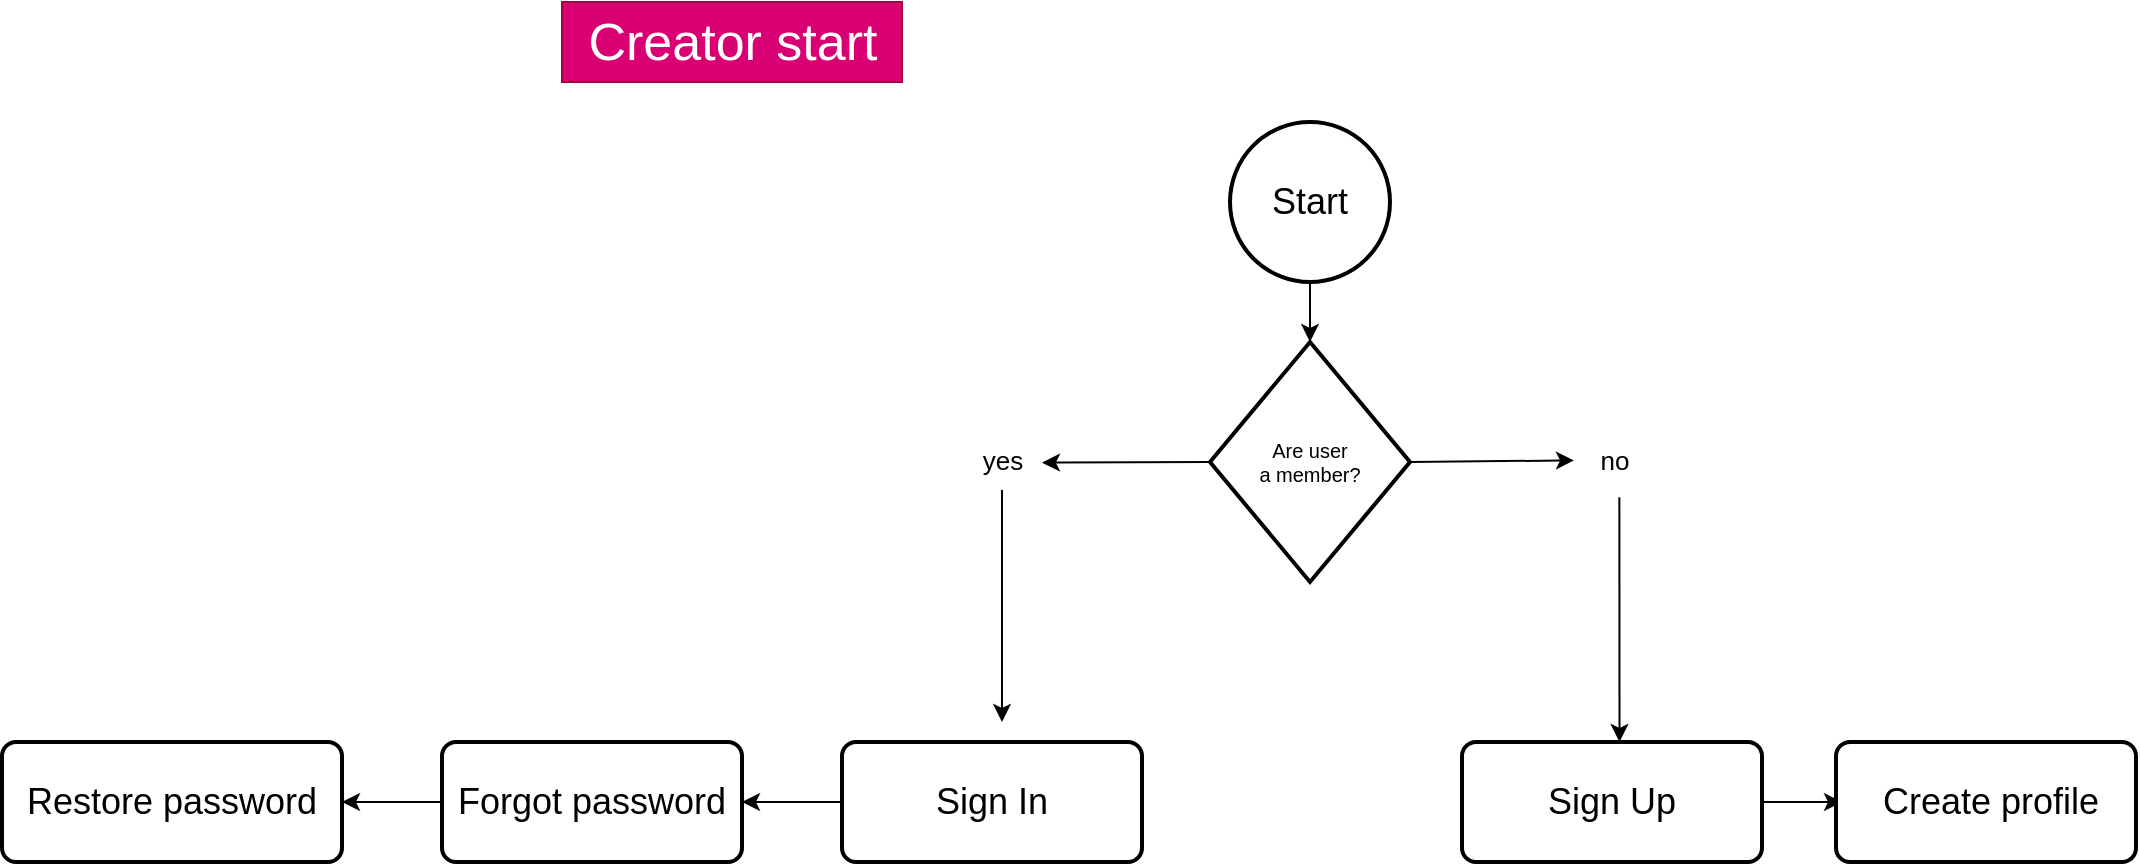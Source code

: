 <mxfile>
    <diagram id="FxFsdGjiFRNwchm3pTLs" name="Страница 1">
        <mxGraphModel dx="2121" dy="598" grid="1" gridSize="10" guides="1" tooltips="1" connect="1" arrows="1" fold="1" page="1" pageScale="1" pageWidth="827" pageHeight="1169" math="0" shadow="0">
            <root>
                <mxCell id="0"/>
                <mxCell id="1" parent="0"/>
                <mxCell id="2" value="Creator start" style="text;html=1;align=center;verticalAlign=middle;resizable=0;points=[];autosize=1;strokeColor=#A50040;fillColor=#d80073;fontColor=#ffffff;fontSize=26;" vertex="1" parent="1">
                    <mxGeometry x="40" y="60" width="170" height="40" as="geometry"/>
                </mxCell>
                <mxCell id="8" style="edgeStyle=none;html=1;exitX=0.5;exitY=1;exitDx=0;exitDy=0;exitPerimeter=0;entryX=0.5;entryY=0;entryDx=0;entryDy=0;entryPerimeter=0;fontSize=10;" edge="1" parent="1" source="3" target="5">
                    <mxGeometry relative="1" as="geometry"/>
                </mxCell>
                <mxCell id="3" value="Start" style="strokeWidth=2;html=1;shape=mxgraph.flowchart.start_2;whiteSpace=wrap;fontSize=18;" vertex="1" parent="1">
                    <mxGeometry x="374" y="120" width="80" height="80" as="geometry"/>
                </mxCell>
                <mxCell id="20" style="edgeStyle=none;html=1;exitX=0;exitY=0.5;exitDx=0;exitDy=0;entryX=1;entryY=0.5;entryDx=0;entryDy=0;fontSize=13;" edge="1" parent="1" source="4" target="6">
                    <mxGeometry relative="1" as="geometry"/>
                </mxCell>
                <mxCell id="4" value="Sign In" style="rounded=1;whiteSpace=wrap;html=1;absoluteArcSize=1;arcSize=14;strokeWidth=2;fontSize=18;" vertex="1" parent="1">
                    <mxGeometry x="180" y="430" width="150" height="60" as="geometry"/>
                </mxCell>
                <mxCell id="9" style="edgeStyle=none;html=1;exitX=0;exitY=0.5;exitDx=0;exitDy=0;exitPerimeter=0;fontSize=10;" edge="1" parent="1" source="5">
                    <mxGeometry relative="1" as="geometry">
                        <mxPoint x="280" y="290.333" as="targetPoint"/>
                    </mxGeometry>
                </mxCell>
                <mxCell id="12" style="edgeStyle=none;html=1;exitX=1;exitY=0.5;exitDx=0;exitDy=0;exitPerimeter=0;fontSize=13;" edge="1" parent="1" source="5" target="13">
                    <mxGeometry relative="1" as="geometry">
                        <mxPoint x="530" y="290.333" as="targetPoint"/>
                    </mxGeometry>
                </mxCell>
                <mxCell id="5" value="&lt;div style=&quot;font-size: 10px;&quot;&gt;Are user&lt;/div&gt;&lt;div style=&quot;font-size: 10px;&quot;&gt;a member?&lt;/div&gt;" style="strokeWidth=2;html=1;shape=mxgraph.flowchart.decision;whiteSpace=wrap;fontSize=10;" vertex="1" parent="1">
                    <mxGeometry x="364" y="230" width="100" height="120" as="geometry"/>
                </mxCell>
                <mxCell id="22" style="edgeStyle=none;html=1;exitX=0;exitY=0.5;exitDx=0;exitDy=0;entryX=1;entryY=0.5;entryDx=0;entryDy=0;fontSize=13;" edge="1" parent="1" source="6" target="7">
                    <mxGeometry relative="1" as="geometry"/>
                </mxCell>
                <mxCell id="6" value="Forgot password" style="rounded=1;whiteSpace=wrap;html=1;absoluteArcSize=1;arcSize=14;strokeWidth=2;fontSize=18;" vertex="1" parent="1">
                    <mxGeometry x="-20" y="430" width="150" height="60" as="geometry"/>
                </mxCell>
                <mxCell id="7" value="Restore password" style="rounded=1;whiteSpace=wrap;html=1;absoluteArcSize=1;arcSize=14;strokeWidth=2;fontSize=18;" vertex="1" parent="1">
                    <mxGeometry x="-240" y="430" width="170" height="60" as="geometry"/>
                </mxCell>
                <mxCell id="11" style="edgeStyle=none;html=1;fontSize=13;" edge="1" parent="1" source="10">
                    <mxGeometry relative="1" as="geometry">
                        <mxPoint x="260" y="420" as="targetPoint"/>
                    </mxGeometry>
                </mxCell>
                <mxCell id="10" value="yes" style="text;html=1;align=center;verticalAlign=middle;resizable=0;points=[];autosize=1;strokeColor=none;fillColor=none;fontSize=13;" vertex="1" parent="1">
                    <mxGeometry x="240" y="274" width="40" height="30" as="geometry"/>
                </mxCell>
                <mxCell id="14" style="edgeStyle=none;html=1;fontSize=13;entryX=0.525;entryY=0;entryDx=0;entryDy=0;exitX=0.567;exitY=1.122;exitDx=0;exitDy=0;exitPerimeter=0;entryPerimeter=0;" edge="1" parent="1" source="13" target="15">
                    <mxGeometry relative="1" as="geometry">
                        <mxPoint x="540" y="410" as="targetPoint"/>
                    </mxGeometry>
                </mxCell>
                <mxCell id="13" value="no" style="text;html=1;align=center;verticalAlign=middle;resizable=0;points=[];autosize=1;strokeColor=none;fillColor=none;fontSize=13;" vertex="1" parent="1">
                    <mxGeometry x="546" y="274" width="40" height="30" as="geometry"/>
                </mxCell>
                <mxCell id="23" style="edgeStyle=none;html=1;exitX=1;exitY=0.5;exitDx=0;exitDy=0;entryX=0.02;entryY=0.5;entryDx=0;entryDy=0;entryPerimeter=0;fontSize=13;" edge="1" parent="1" source="15" target="16">
                    <mxGeometry relative="1" as="geometry"/>
                </mxCell>
                <mxCell id="15" value="Sign Up" style="rounded=1;whiteSpace=wrap;html=1;absoluteArcSize=1;arcSize=14;strokeWidth=2;fontSize=18;" vertex="1" parent="1">
                    <mxGeometry x="490" y="430" width="150" height="60" as="geometry"/>
                </mxCell>
                <mxCell id="16" value="&amp;nbsp;Create profile" style="rounded=1;whiteSpace=wrap;html=1;absoluteArcSize=1;arcSize=14;strokeWidth=2;fontSize=18;" vertex="1" parent="1">
                    <mxGeometry x="677" y="430" width="150" height="60" as="geometry"/>
                </mxCell>
            </root>
        </mxGraphModel>
    </diagram>
</mxfile>